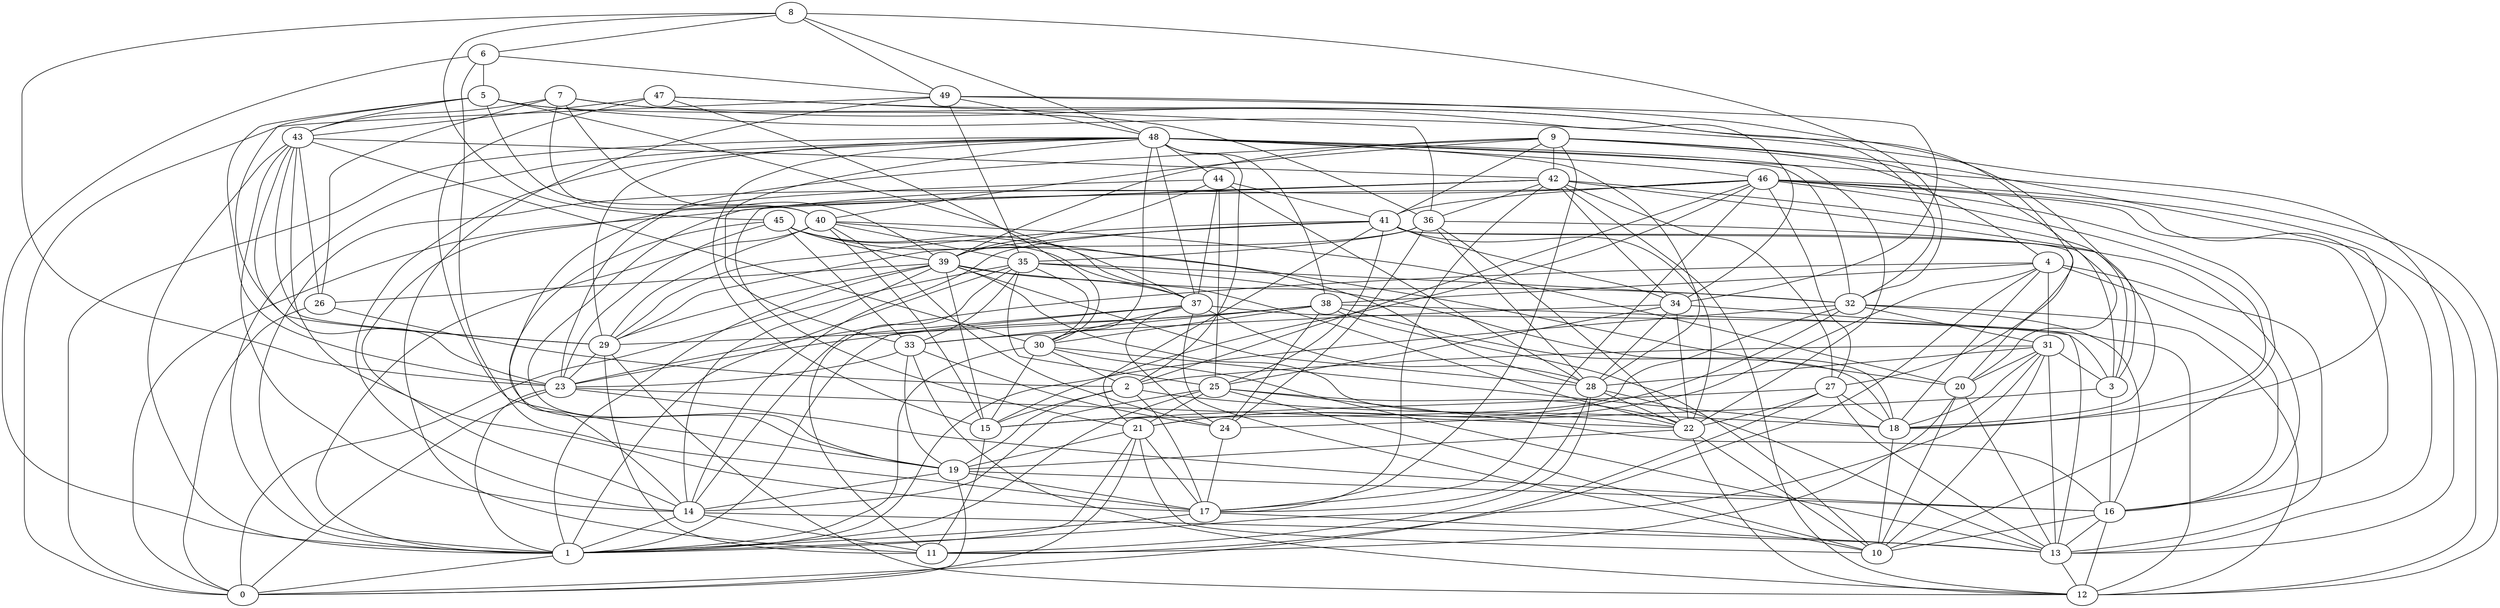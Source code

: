 digraph GG_graph {

subgraph G_graph {
edge [color = black]
"13" -> "12" [dir = none]
"31" -> "10" [dir = none]
"31" -> "3" [dir = none]
"31" -> "20" [dir = none]
"31" -> "13" [dir = none]
"31" -> "28" [dir = none]
"5" -> "43" [dir = none]
"5" -> "36" [dir = none]
"5" -> "23" [dir = none]
"9" -> "18" [dir = none]
"9" -> "17" [dir = none]
"9" -> "39" [dir = none]
"9" -> "23" [dir = none]
"20" -> "10" [dir = none]
"8" -> "45" [dir = none]
"8" -> "49" [dir = none]
"8" -> "32" [dir = none]
"8" -> "6" [dir = none]
"22" -> "19" [dir = none]
"14" -> "13" [dir = none]
"14" -> "1" [dir = none]
"34" -> "22" [dir = none]
"34" -> "13" [dir = none]
"19" -> "0" [dir = none]
"19" -> "14" [dir = none]
"19" -> "16" [dir = none]
"48" -> "30" [dir = none]
"48" -> "15" [dir = none]
"48" -> "29" [dir = none]
"48" -> "33" [dir = none]
"48" -> "44" [dir = none]
"48" -> "12" [dir = none]
"48" -> "2" [dir = none]
"48" -> "28" [dir = none]
"48" -> "0" [dir = none]
"48" -> "22" [dir = none]
"48" -> "1" [dir = none]
"48" -> "14" [dir = none]
"48" -> "37" [dir = none]
"39" -> "26" [dir = none]
"39" -> "37" [dir = none]
"39" -> "1" [dir = none]
"39" -> "32" [dir = none]
"39" -> "15" [dir = none]
"39" -> "29" [dir = none]
"40" -> "35" [dir = none]
"40" -> "20" [dir = none]
"40" -> "1" [dir = none]
"40" -> "28" [dir = none]
"40" -> "15" [dir = none]
"40" -> "29" [dir = none]
"29" -> "11" [dir = none]
"29" -> "23" [dir = none]
"29" -> "12" [dir = none]
"15" -> "11" [dir = none]
"43" -> "23" [dir = none]
"43" -> "42" [dir = none]
"43" -> "29" [dir = none]
"38" -> "24" [dir = none]
"38" -> "12" [dir = none]
"38" -> "10" [dir = none]
"38" -> "18" [dir = none]
"38" -> "33" [dir = none]
"38" -> "23" [dir = none]
"6" -> "49" [dir = none]
"6" -> "1" [dir = none]
"6" -> "5" [dir = none]
"3" -> "16" [dir = none]
"45" -> "20" [dir = none]
"45" -> "37" [dir = none]
"30" -> "1" [dir = none]
"30" -> "18" [dir = none]
"30" -> "2" [dir = none]
"46" -> "17" [dir = none]
"46" -> "21" [dir = none]
"46" -> "41" [dir = none]
"46" -> "18" [dir = none]
"33" -> "23" [dir = none]
"33" -> "24" [dir = none]
"33" -> "12" [dir = none]
"33" -> "19" [dir = none]
"25" -> "22" [dir = none]
"25" -> "14" [dir = none]
"25" -> "16" [dir = none]
"25" -> "21" [dir = none]
"25" -> "1" [dir = none]
"2" -> "18" [dir = none]
"2" -> "15" [dir = none]
"32" -> "21" [dir = none]
"32" -> "16" [dir = none]
"32" -> "1" [dir = none]
"26" -> "0" [dir = none]
"26" -> "2" [dir = none]
"37" -> "3" [dir = none]
"37" -> "28" [dir = none]
"37" -> "30" [dir = none]
"27" -> "15" [dir = none]
"27" -> "13" [dir = none]
"27" -> "22" [dir = none]
"35" -> "33" [dir = none]
"35" -> "18" [dir = none]
"35" -> "1" [dir = none]
"35" -> "25" [dir = none]
"35" -> "32" [dir = none]
"35" -> "11" [dir = none]
"36" -> "28" [dir = none]
"36" -> "35" [dir = none]
"36" -> "22" [dir = none]
"36" -> "24" [dir = none]
"1" -> "0" [dir = none]
"23" -> "16" [dir = none]
"23" -> "22" [dir = none]
"23" -> "0" [dir = none]
"23" -> "1" [dir = none]
"21" -> "19" [dir = none]
"21" -> "0" [dir = none]
"21" -> "10" [dir = none]
"47" -> "32" [dir = none]
"47" -> "36" [dir = none]
"47" -> "30" [dir = none]
"47" -> "43" [dir = none]
"7" -> "27" [dir = none]
"7" -> "39" [dir = none]
"7" -> "40" [dir = none]
"7" -> "34" [dir = none]
"28" -> "11" [dir = none]
"28" -> "17" [dir = none]
"28" -> "22" [dir = none]
"28" -> "13" [dir = none]
"41" -> "22" [dir = none]
"41" -> "39" [dir = none]
"41" -> "20" [dir = none]
"41" -> "21" [dir = none]
"49" -> "11" [dir = none]
"49" -> "48" [dir = none]
"49" -> "0" [dir = none]
"42" -> "34" [dir = none]
"42" -> "12" [dir = none]
"42" -> "1" [dir = none]
"42" -> "3" [dir = none]
"4" -> "23" [dir = none]
"4" -> "31" [dir = none]
"4" -> "38" [dir = none]
"4" -> "16" [dir = none]
"44" -> "19" [dir = none]
"44" -> "28" [dir = none]
"44" -> "37" [dir = none]
"20" -> "11" [dir = none]
"48" -> "46" [dir = none]
"45" -> "23" [dir = none]
"19" -> "17" [dir = none]
"8" -> "23" [dir = none]
"5" -> "37" [dir = none]
"37" -> "1" [dir = none]
"4" -> "11" [dir = none]
"41" -> "29" [dir = none]
"37" -> "10" [dir = none]
"41" -> "14" [dir = none]
"43" -> "30" [dir = none]
"46" -> "16" [dir = none]
"7" -> "43" [dir = none]
"46" -> "13" [dir = none]
"17" -> "1" [dir = none]
"35" -> "30" [dir = none]
"5" -> "29" [dir = none]
"37" -> "24" [dir = none]
"43" -> "14" [dir = none]
"39" -> "14" [dir = none]
"5" -> "40" [dir = none]
"38" -> "29" [dir = none]
"41" -> "34" [dir = none]
"35" -> "0" [dir = none]
"30" -> "13" [dir = none]
"7" -> "26" [dir = none]
"49" -> "35" [dir = none]
"9" -> "20" [dir = none]
"45" -> "22" [dir = none]
"36" -> "16" [dir = none]
"9" -> "40" [dir = none]
"38" -> "30" [dir = none]
"40" -> "24" [dir = none]
"46" -> "10" [dir = none]
"46" -> "0" [dir = none]
"42" -> "17" [dir = none]
"34" -> "33" [dir = none]
"31" -> "1" [dir = none]
"9" -> "4" [dir = none]
"31" -> "2" [dir = none]
"44" -> "39" [dir = none]
"20" -> "13" [dir = none]
"16" -> "10" [dir = none]
"9" -> "41" [dir = none]
"41" -> "25" [dir = none]
"4" -> "18" [dir = none]
"3" -> "24" [dir = none]
"22" -> "12" [dir = none]
"45" -> "33" [dir = none]
"42" -> "27" [dir = none]
"21" -> "1" [dir = none]
"34" -> "28" [dir = none]
"46" -> "12" [dir = none]
"9" -> "42" [dir = none]
"39" -> "28" [dir = none]
"44" -> "41" [dir = none]
"32" -> "31" [dir = none]
"25" -> "10" [dir = none]
"48" -> "38" [dir = none]
"44" -> "25" [dir = none]
"42" -> "14" [dir = none]
"42" -> "19" [dir = none]
"49" -> "3" [dir = none]
"6" -> "17" [dir = none]
"27" -> "18" [dir = none]
"45" -> "39" [dir = none]
"5" -> "13" [dir = none]
"8" -> "48" [dir = none]
"46" -> "2" [dir = none]
"24" -> "17" [dir = none]
"32" -> "12" [dir = none]
"17" -> "13" [dir = none]
"16" -> "12" [dir = none]
"37" -> "14" [dir = none]
"32" -> "15" [dir = none]
"16" -> "13" [dir = none]
"49" -> "34" [dir = none]
"47" -> "19" [dir = none]
"36" -> "29" [dir = none]
"4" -> "21" [dir = none]
"42" -> "18" [dir = none]
"46" -> "15" [dir = none]
"22" -> "10" [dir = none]
"30" -> "15" [dir = none]
"43" -> "17" [dir = none]
"45" -> "14" [dir = none]
"4" -> "13" [dir = none]
"18" -> "10" [dir = none]
"39" -> "22" [dir = none]
"2" -> "17" [dir = none]
"31" -> "18" [dir = none]
"46" -> "27" [dir = none]
"27" -> "0" [dir = none]
"43" -> "26" [dir = none]
"43" -> "1" [dir = none]
"21" -> "17" [dir = none]
"2" -> "19" [dir = none]
"14" -> "11" [dir = none]
"48" -> "32" [dir = none]
"41" -> "3" [dir = none]
"42" -> "36" [dir = none]
"34" -> "25" [dir = none]
}

}

